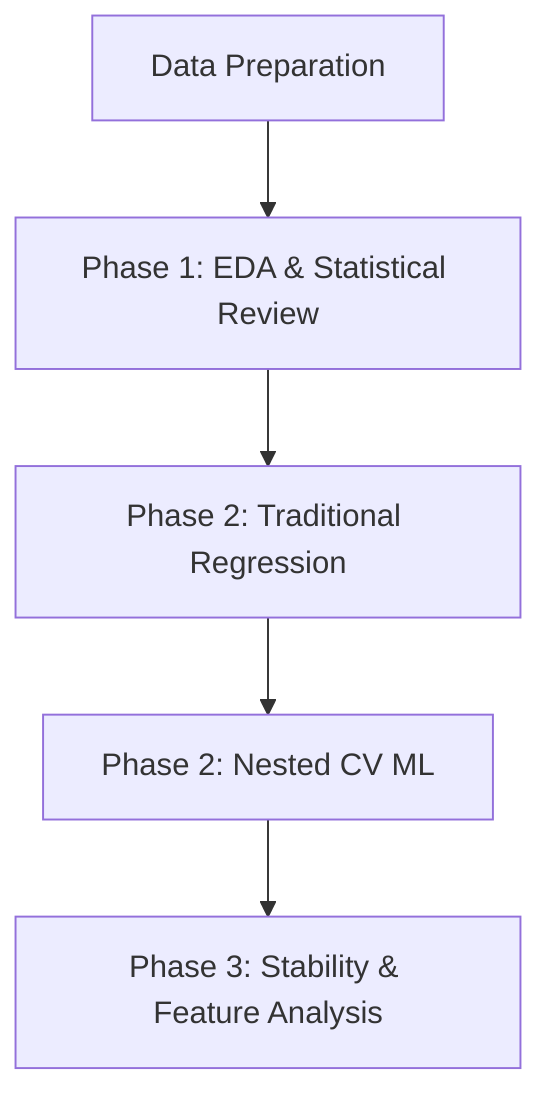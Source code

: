 flowchart TD
A[Data Preparation]
A --> B[Phase 1: EDA & Statistical Review]
B --> C[Phase 2: Traditional Regression]
C --> D[Phase 2: Nested CV ML]
D --> E[Phase 3: Stability & Feature Analysis]